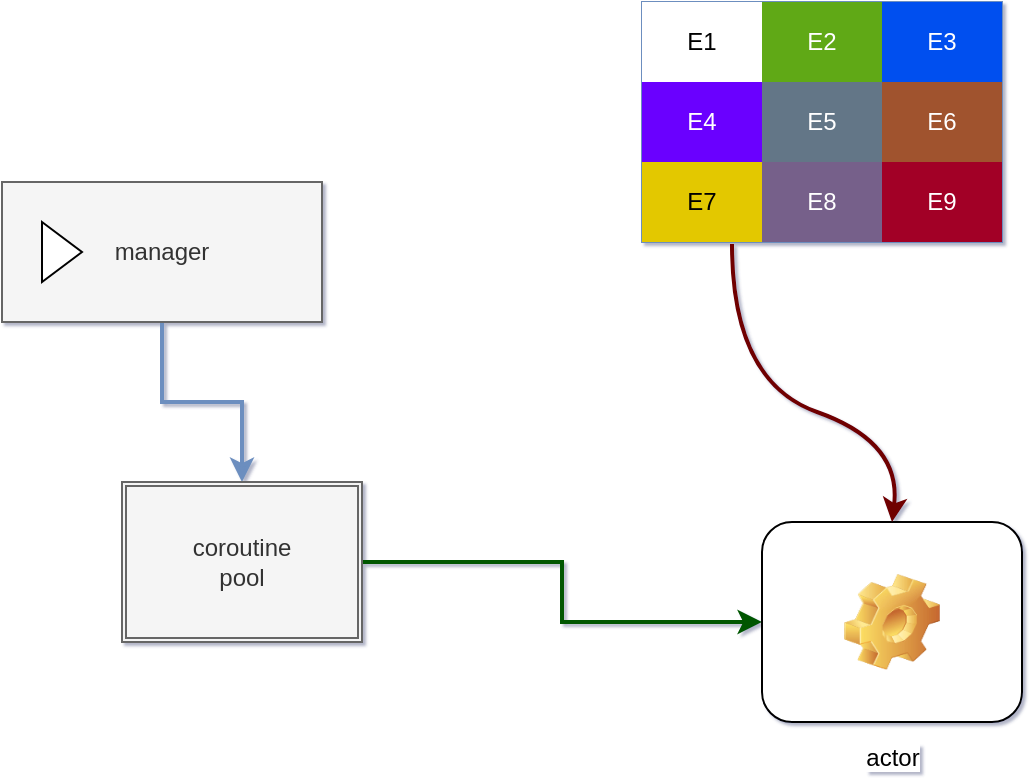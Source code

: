 <mxfile>
    <diagram id="kHqZTXkkWNNfopyD9aV-" name="Page-1">
        <mxGraphModel dx="1970" dy="1830" grid="1" gridSize="10" guides="1" tooltips="1" connect="1" arrows="1" fold="1" page="1" pageScale="1" pageWidth="827" pageHeight="1169" background="#ffffff" math="0" shadow="1">
            <root>
                <mxCell id="0"/>
                <mxCell id="1" parent="0"/>
                <mxCell id="22" style="edgeStyle=orthogonalEdgeStyle;rounded=0;orthogonalLoop=1;jettySize=auto;html=1;exitX=0.5;exitY=1;exitDx=0;exitDy=0;strokeWidth=2;fillColor=#dae8fc;strokeColor=#6c8ebf;" edge="1" parent="1" source="5" target="21">
                    <mxGeometry relative="1" as="geometry"/>
                </mxCell>
                <mxCell id="5" value="manager" style="html=1;whiteSpace=wrap;container=1;recursiveResize=0;collapsible=0;fillColor=#f5f5f5;strokeColor=#666666;fontColor=#333333;" vertex="1" parent="1">
                    <mxGeometry x="-710" y="-570" width="160" height="70" as="geometry"/>
                </mxCell>
                <mxCell id="6" value="" style="triangle;html=1;whiteSpace=wrap;" vertex="1" parent="5">
                    <mxGeometry x="20" y="20" width="20" height="30" as="geometry"/>
                </mxCell>
                <mxCell id="7" style="edgeStyle=orthogonalEdgeStyle;rounded=0;orthogonalLoop=1;jettySize=auto;html=1;exitX=0.5;exitY=1;exitDx=0;exitDy=0;" edge="1" parent="1" source="5" target="5">
                    <mxGeometry relative="1" as="geometry"/>
                </mxCell>
                <mxCell id="46" style="edgeStyle=orthogonalEdgeStyle;rounded=0;orthogonalLoop=1;jettySize=auto;html=1;exitX=1;exitY=0.5;exitDx=0;exitDy=0;entryX=0;entryY=0.5;entryDx=0;entryDy=0;strokeWidth=2;fillColor=#008a00;strokeColor=#005700;" edge="1" parent="1" source="21" target="41">
                    <mxGeometry relative="1" as="geometry"/>
                </mxCell>
                <mxCell id="21" value="coroutine&lt;br&gt;pool" style="shape=ext;double=1;rounded=0;whiteSpace=wrap;html=1;fillColor=#f5f5f5;strokeColor=#666666;fontColor=#333333;" vertex="1" parent="1">
                    <mxGeometry x="-650" y="-420" width="120" height="80" as="geometry"/>
                </mxCell>
                <mxCell id="28" value="" style="shape=table;html=1;whiteSpace=wrap;startSize=0;container=1;collapsible=0;childLayout=tableLayout;fillColor=#dae8fc;strokeColor=#6c8ebf;" vertex="1" parent="1">
                    <mxGeometry x="-390" y="-660" width="180" height="120" as="geometry"/>
                </mxCell>
                <mxCell id="29" value="" style="shape=partialRectangle;html=1;whiteSpace=wrap;collapsible=0;dropTarget=0;pointerEvents=0;fillColor=none;top=0;left=0;bottom=0;right=0;points=[[0,0.5],[1,0.5]];portConstraint=eastwest;" vertex="1" parent="28">
                    <mxGeometry width="180" height="40" as="geometry"/>
                </mxCell>
                <mxCell id="30" value="E1" style="shape=partialRectangle;html=1;whiteSpace=wrap;connectable=0;top=0;left=0;bottom=0;right=0;overflow=hidden;" vertex="1" parent="29">
                    <mxGeometry width="60" height="40" as="geometry"/>
                </mxCell>
                <mxCell id="31" value="E2" style="shape=partialRectangle;html=1;whiteSpace=wrap;connectable=0;fillColor=#60a917;top=0;left=0;bottom=0;right=0;overflow=hidden;strokeColor=#2D7600;fontColor=#ffffff;" vertex="1" parent="29">
                    <mxGeometry x="60" width="60" height="40" as="geometry"/>
                </mxCell>
                <mxCell id="32" value="E3" style="shape=partialRectangle;html=1;whiteSpace=wrap;connectable=0;fillColor=#0050ef;top=0;left=0;bottom=0;right=0;overflow=hidden;strokeColor=#001DBC;fontColor=#ffffff;" vertex="1" parent="29">
                    <mxGeometry x="120" width="60" height="40" as="geometry"/>
                </mxCell>
                <mxCell id="33" value="" style="shape=partialRectangle;html=1;whiteSpace=wrap;collapsible=0;dropTarget=0;pointerEvents=0;fillColor=none;top=0;left=0;bottom=0;right=0;points=[[0,0.5],[1,0.5]];portConstraint=eastwest;" vertex="1" parent="28">
                    <mxGeometry y="40" width="180" height="40" as="geometry"/>
                </mxCell>
                <mxCell id="34" value="E4" style="shape=partialRectangle;html=1;whiteSpace=wrap;connectable=0;fillColor=#6a00ff;top=0;left=0;bottom=0;right=0;overflow=hidden;strokeColor=#3700CC;fontColor=#ffffff;" vertex="1" parent="33">
                    <mxGeometry width="60" height="40" as="geometry"/>
                </mxCell>
                <mxCell id="35" value="E5" style="shape=partialRectangle;html=1;whiteSpace=wrap;connectable=0;fillColor=#647687;top=0;left=0;bottom=0;right=0;overflow=hidden;strokeColor=#314354;fontColor=#ffffff;" vertex="1" parent="33">
                    <mxGeometry x="60" width="60" height="40" as="geometry"/>
                </mxCell>
                <mxCell id="36" value="E6" style="shape=partialRectangle;html=1;whiteSpace=wrap;connectable=0;fillColor=#a0522d;top=0;left=0;bottom=0;right=0;overflow=hidden;strokeColor=#6D1F00;fontColor=#ffffff;" vertex="1" parent="33">
                    <mxGeometry x="120" width="60" height="40" as="geometry"/>
                </mxCell>
                <mxCell id="37" value="" style="shape=partialRectangle;html=1;whiteSpace=wrap;collapsible=0;dropTarget=0;pointerEvents=0;fillColor=none;top=0;left=0;bottom=0;right=0;points=[[0,0.5],[1,0.5]];portConstraint=eastwest;" vertex="1" parent="28">
                    <mxGeometry y="80" width="180" height="40" as="geometry"/>
                </mxCell>
                <mxCell id="38" value="E7" style="shape=partialRectangle;html=1;whiteSpace=wrap;connectable=0;fillColor=#e3c800;top=0;left=0;bottom=0;right=0;overflow=hidden;strokeColor=#B09500;fontColor=#000000;" vertex="1" parent="37">
                    <mxGeometry width="60" height="40" as="geometry"/>
                </mxCell>
                <mxCell id="39" value="E8" style="shape=partialRectangle;html=1;whiteSpace=wrap;connectable=0;fillColor=#76608a;top=0;left=0;bottom=0;right=0;overflow=hidden;strokeColor=#432D57;fontColor=#ffffff;" vertex="1" parent="37">
                    <mxGeometry x="60" width="60" height="40" as="geometry"/>
                </mxCell>
                <mxCell id="40" value="E9" style="shape=partialRectangle;html=1;whiteSpace=wrap;connectable=0;fillColor=#a20025;top=0;left=0;bottom=0;right=0;overflow=hidden;strokeColor=#6F0000;fontColor=#ffffff;" vertex="1" parent="37">
                    <mxGeometry x="120" width="60" height="40" as="geometry"/>
                </mxCell>
                <mxCell id="41" value="actor" style="icon;html=1;image=img/clipart/Gear_128x128.png" vertex="1" parent="1">
                    <mxGeometry x="-330" y="-400" width="130" height="100" as="geometry"/>
                </mxCell>
                <mxCell id="47" value="" style="curved=1;endArrow=classic;html=1;strokeWidth=2;entryX=0.5;entryY=0;entryDx=0;entryDy=0;exitX=0.25;exitY=1.025;exitDx=0;exitDy=0;exitPerimeter=0;fillColor=#a20025;strokeColor=#6F0000;" edge="1" parent="1" source="37" target="41">
                    <mxGeometry width="50" height="50" relative="1" as="geometry">
                        <mxPoint x="-440" y="-330" as="sourcePoint"/>
                        <mxPoint x="-390" y="-380" as="targetPoint"/>
                        <Array as="points">
                            <mxPoint x="-345" y="-470"/>
                            <mxPoint x="-260" y="-440"/>
                        </Array>
                    </mxGeometry>
                </mxCell>
            </root>
        </mxGraphModel>
    </diagram>
</mxfile>